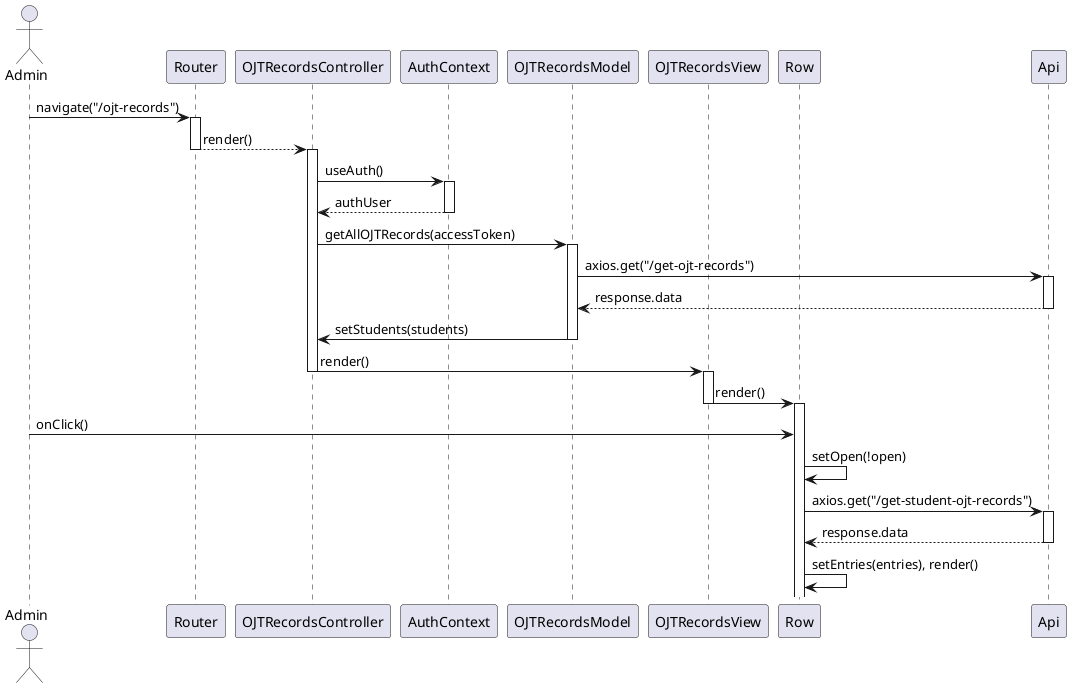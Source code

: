 @startuml ojt_records_sequence_diagram

actor Admin as User
participant "Router" as Router
participant OJTRecordsController
participant AuthContext
participant OJTRecordsModel
participant OJTRecordsView
participant Row
participant Api

User -> Router: navigate("/ojt-records")
activate Router
Router --> OJTRecordsController: render()
deactivate Router
activate OJTRecordsController
OJTRecordsController -> AuthContext: useAuth()
activate AuthContext
AuthContext --> OJTRecordsController: authUser
deactivate AuthContext

OJTRecordsController -> OJTRecordsModel: getAllOJTRecords(accessToken)
activate OJTRecordsModel
OJTRecordsModel -> Api: axios.get("/get-ojt-records")
activate Api
Api --> OJTRecordsModel: response.data
deactivate Api
OJTRecordsModel -> OJTRecordsController: setStudents(students)
deactivate OJTRecordsModel
OJTRecordsController -> OJTRecordsView: render()
deactivate OJTRecordsController
activate OJTRecordsView


OJTRecordsView -> Row: render()
deactivate OJTRecordsView
activate Row

User -> Row: onClick()
Row -> Row: setOpen(!open)

Row -> Api: axios.get("/get-student-ojt-records")
activate Api
Api --> Row: response.data
deactivate Api
Row -> Row: setEntries(entries), render()

@enduml

